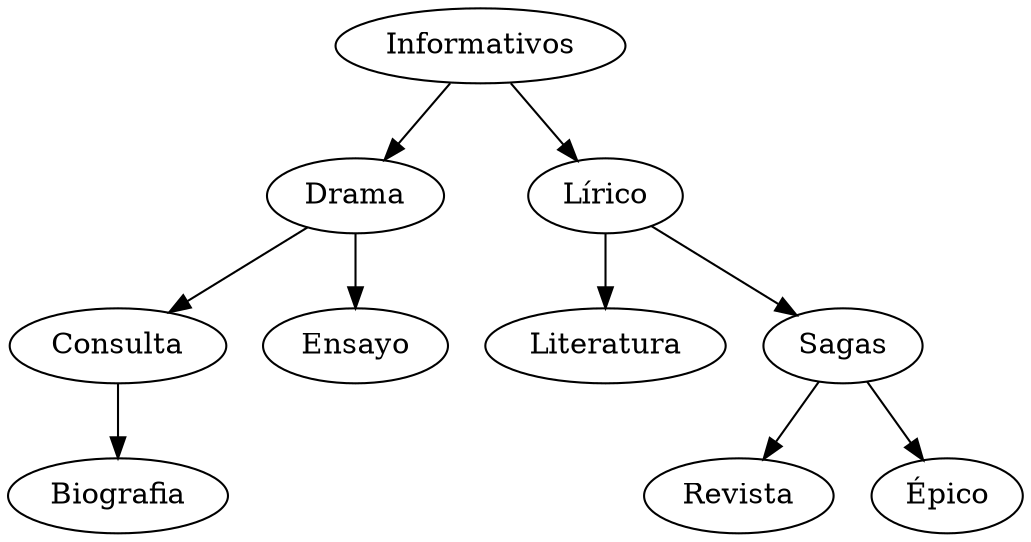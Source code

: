 digraph G {Informativos[label = "Informativos"];
Drama[label = "Drama"];
Consulta[label = "Consulta"];
Biografia[label = "Biografia"];
Ensayo[label = "Ensayo"];
Lírico[label = "Lírico"];
Literatura[label = "Literatura"];
Sagas[label = "Sagas"];
Revista[label = "Revista"];
Épico[label = "Épico"];
Informativos->Lírico;
Informativos->Drama;
Drama->Ensayo;
Drama->Consulta;
Consulta->Biografia;
Lírico->Sagas;
Lírico->Literatura;
Sagas->Épico;
Sagas->Revista;
}